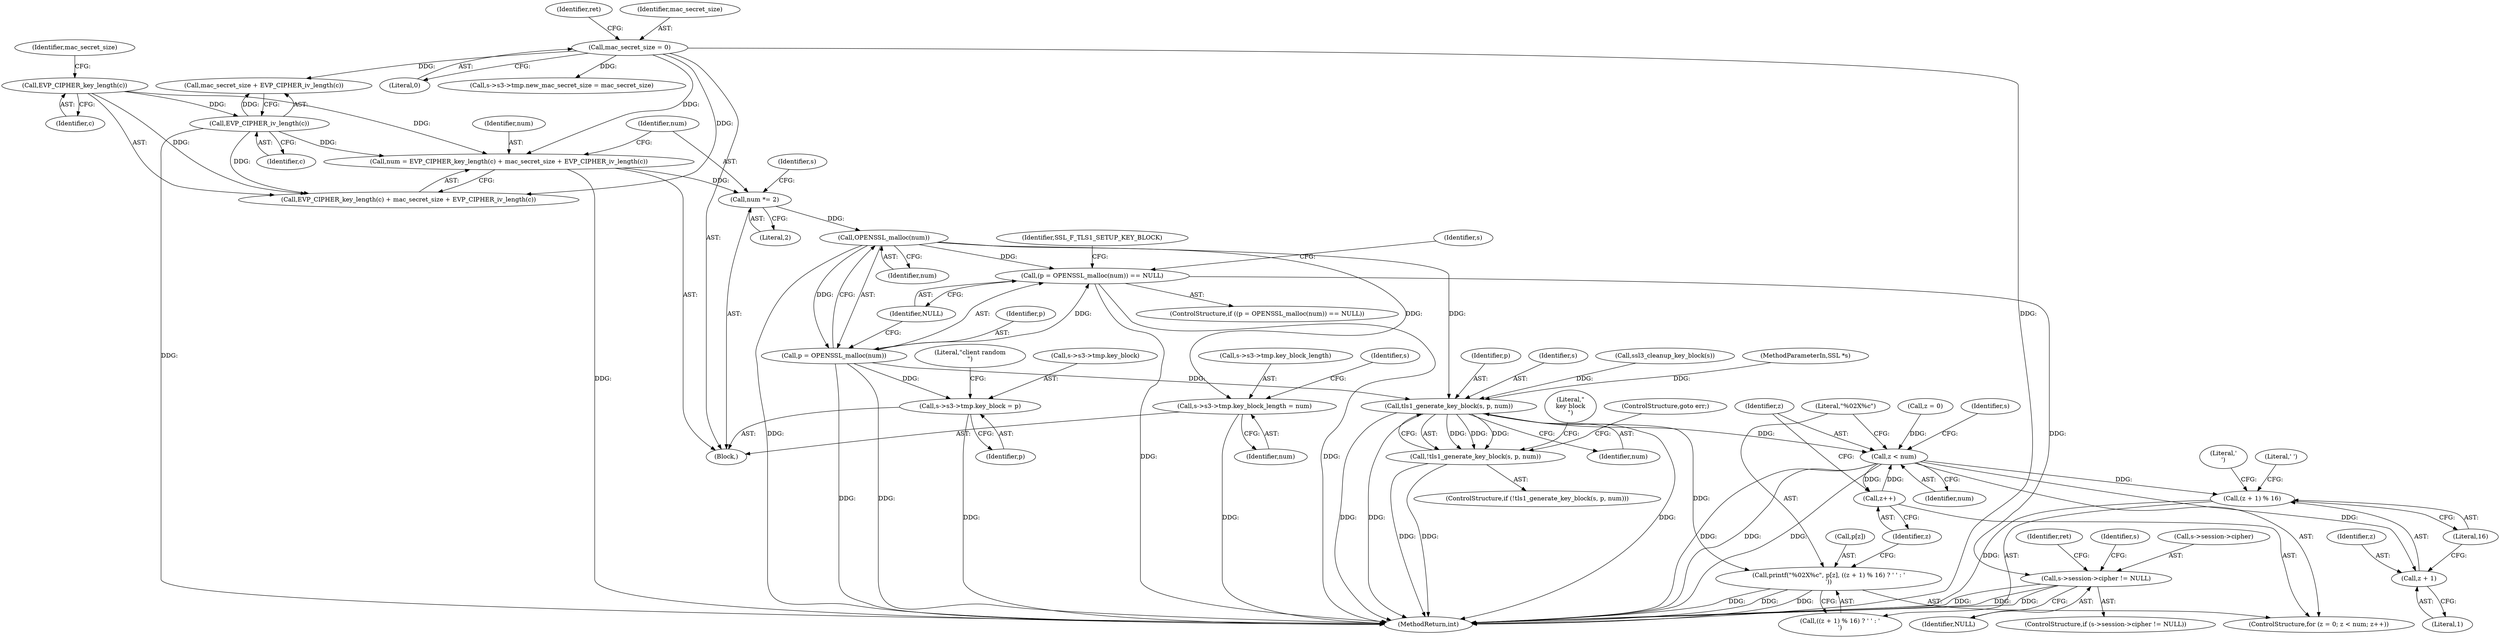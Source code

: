 digraph "0_openssl_4ad93618d26a3ea23d36ad5498ff4f59eff3a4d2_5@API" {
"1000212" [label="(Call,OPENSSL_malloc(num))"];
"1000203" [label="(Call,num *= 2)"];
"1000194" [label="(Call,num = EVP_CIPHER_key_length(c) + mac_secret_size + EVP_CIPHER_iv_length(c))"];
"1000197" [label="(Call,EVP_CIPHER_key_length(c))"];
"1000114" [label="(Call,mac_secret_size = 0)"];
"1000201" [label="(Call,EVP_CIPHER_iv_length(c))"];
"1000209" [label="(Call,(p = OPENSSL_malloc(num)) == NULL)"];
"1000389" [label="(Call,s->session->cipher != NULL)"];
"1000210" [label="(Call,p = OPENSSL_malloc(num))"];
"1000229" [label="(Call,s->s3->tmp.key_block = p)"];
"1000334" [label="(Call,tls1_generate_key_block(s, p, num))"];
"1000333" [label="(Call,!tls1_generate_key_block(s, p, num))"];
"1000347" [label="(Call,z < num)"];
"1000350" [label="(Call,z++)"];
"1000358" [label="(Call,(z + 1) % 16)"];
"1000359" [label="(Call,z + 1)"];
"1000352" [label="(Call,printf(\"%02X%c\", p[z], ((z + 1) % 16) ? ' ' : '\n'))"];
"1000220" [label="(Call,s->s3->tmp.key_block_length = num)"];
"1000203" [label="(Call,num *= 2)"];
"1000335" [label="(Identifier,s)"];
"1000197" [label="(Call,EVP_CIPHER_key_length(c))"];
"1000352" [label="(Call,printf(\"%02X%c\", p[z], ((z + 1) % 16) ? ' ' : '\n'))"];
"1000103" [label="(Block,)"];
"1000344" [label="(Call,z = 0)"];
"1000205" [label="(Literal,2)"];
"1000332" [label="(ControlStructure,if (!tls1_generate_key_block(s, p, num)))"];
"1000348" [label="(Identifier,z)"];
"1000402" [label="(Identifier,s)"];
"1000239" [label="(Literal,\"client random\n\")"];
"1000334" [label="(Call,tls1_generate_key_block(s, p, num))"];
"1000210" [label="(Call,p = OPENSSL_malloc(num))"];
"1000206" [label="(Call,ssl3_cleanup_key_block(s))"];
"1000351" [label="(Identifier,z)"];
"1000358" [label="(Call,(z + 1) % 16)"];
"1000361" [label="(Literal,1)"];
"1000233" [label="(Identifier,s)"];
"1000202" [label="(Identifier,c)"];
"1000207" [label="(Identifier,s)"];
"1000354" [label="(Call,p[z])"];
"1000204" [label="(Identifier,num)"];
"1000359" [label="(Call,z + 1)"];
"1000362" [label="(Literal,16)"];
"1000213" [label="(Identifier,num)"];
"1000347" [label="(Call,z < num)"];
"1000116" [label="(Literal,0)"];
"1000194" [label="(Call,num = EVP_CIPHER_key_length(c) + mac_secret_size + EVP_CIPHER_iv_length(c))"];
"1000185" [label="(Call,s->s3->tmp.new_mac_secret_size = mac_secret_size)"];
"1000395" [label="(Identifier,NULL)"];
"1000229" [label="(Call,s->s3->tmp.key_block = p)"];
"1000102" [label="(MethodParameterIn,SSL *s)"];
"1000237" [label="(Identifier,p)"];
"1000389" [label="(Call,s->session->cipher != NULL)"];
"1000340" [label="(Literal,\"\nkey block\n\")"];
"1000198" [label="(Identifier,c)"];
"1000353" [label="(Literal,\"%02X%c\")"];
"1000228" [label="(Identifier,num)"];
"1000363" [label="(Literal,' ')"];
"1000360" [label="(Identifier,z)"];
"1000201" [label="(Call,EVP_CIPHER_iv_length(c))"];
"1000221" [label="(Call,s->s3->tmp.key_block_length)"];
"1000338" [label="(ControlStructure,goto err;)"];
"1000200" [label="(Identifier,mac_secret_size)"];
"1000199" [label="(Call,mac_secret_size + EVP_CIPHER_iv_length(c))"];
"1000337" [label="(Identifier,num)"];
"1000208" [label="(ControlStructure,if ((p = OPENSSL_malloc(num)) == NULL))"];
"1000336" [label="(Identifier,p)"];
"1000357" [label="(Call,((z + 1) % 16) ? ' ' : '\n')"];
"1000119" [label="(Identifier,ret)"];
"1000195" [label="(Identifier,num)"];
"1000212" [label="(Call,OPENSSL_malloc(num))"];
"1000437" [label="(MethodReturn,int)"];
"1000224" [label="(Identifier,s)"];
"1000390" [label="(Call,s->session->cipher)"];
"1000230" [label="(Call,s->s3->tmp.key_block)"];
"1000220" [label="(Call,s->s3->tmp.key_block_length = num)"];
"1000364" [label="(Literal,'\n')"];
"1000217" [label="(Identifier,SSL_F_TLS1_SETUP_KEY_BLOCK)"];
"1000115" [label="(Identifier,mac_secret_size)"];
"1000388" [label="(ControlStructure,if (s->session->cipher != NULL))"];
"1000333" [label="(Call,!tls1_generate_key_block(s, p, num))"];
"1000343" [label="(ControlStructure,for (z = 0; z < num; z++))"];
"1000349" [label="(Identifier,num)"];
"1000211" [label="(Identifier,p)"];
"1000350" [label="(Call,z++)"];
"1000209" [label="(Call,(p = OPENSSL_malloc(num)) == NULL)"];
"1000214" [label="(Identifier,NULL)"];
"1000432" [label="(Identifier,ret)"];
"1000114" [label="(Call,mac_secret_size = 0)"];
"1000370" [label="(Identifier,s)"];
"1000196" [label="(Call,EVP_CIPHER_key_length(c) + mac_secret_size + EVP_CIPHER_iv_length(c))"];
"1000212" -> "1000210"  [label="AST: "];
"1000212" -> "1000213"  [label="CFG: "];
"1000213" -> "1000212"  [label="AST: "];
"1000210" -> "1000212"  [label="CFG: "];
"1000212" -> "1000437"  [label="DDG: "];
"1000212" -> "1000209"  [label="DDG: "];
"1000212" -> "1000210"  [label="DDG: "];
"1000203" -> "1000212"  [label="DDG: "];
"1000212" -> "1000220"  [label="DDG: "];
"1000212" -> "1000334"  [label="DDG: "];
"1000203" -> "1000103"  [label="AST: "];
"1000203" -> "1000205"  [label="CFG: "];
"1000204" -> "1000203"  [label="AST: "];
"1000205" -> "1000203"  [label="AST: "];
"1000207" -> "1000203"  [label="CFG: "];
"1000194" -> "1000203"  [label="DDG: "];
"1000194" -> "1000103"  [label="AST: "];
"1000194" -> "1000196"  [label="CFG: "];
"1000195" -> "1000194"  [label="AST: "];
"1000196" -> "1000194"  [label="AST: "];
"1000204" -> "1000194"  [label="CFG: "];
"1000194" -> "1000437"  [label="DDG: "];
"1000197" -> "1000194"  [label="DDG: "];
"1000114" -> "1000194"  [label="DDG: "];
"1000201" -> "1000194"  [label="DDG: "];
"1000197" -> "1000196"  [label="AST: "];
"1000197" -> "1000198"  [label="CFG: "];
"1000198" -> "1000197"  [label="AST: "];
"1000200" -> "1000197"  [label="CFG: "];
"1000197" -> "1000196"  [label="DDG: "];
"1000197" -> "1000201"  [label="DDG: "];
"1000114" -> "1000103"  [label="AST: "];
"1000114" -> "1000116"  [label="CFG: "];
"1000115" -> "1000114"  [label="AST: "];
"1000116" -> "1000114"  [label="AST: "];
"1000119" -> "1000114"  [label="CFG: "];
"1000114" -> "1000437"  [label="DDG: "];
"1000114" -> "1000185"  [label="DDG: "];
"1000114" -> "1000196"  [label="DDG: "];
"1000114" -> "1000199"  [label="DDG: "];
"1000201" -> "1000199"  [label="AST: "];
"1000201" -> "1000202"  [label="CFG: "];
"1000202" -> "1000201"  [label="AST: "];
"1000199" -> "1000201"  [label="CFG: "];
"1000201" -> "1000437"  [label="DDG: "];
"1000201" -> "1000196"  [label="DDG: "];
"1000201" -> "1000199"  [label="DDG: "];
"1000209" -> "1000208"  [label="AST: "];
"1000209" -> "1000214"  [label="CFG: "];
"1000210" -> "1000209"  [label="AST: "];
"1000214" -> "1000209"  [label="AST: "];
"1000217" -> "1000209"  [label="CFG: "];
"1000224" -> "1000209"  [label="CFG: "];
"1000209" -> "1000437"  [label="DDG: "];
"1000209" -> "1000437"  [label="DDG: "];
"1000210" -> "1000209"  [label="DDG: "];
"1000209" -> "1000389"  [label="DDG: "];
"1000389" -> "1000388"  [label="AST: "];
"1000389" -> "1000395"  [label="CFG: "];
"1000390" -> "1000389"  [label="AST: "];
"1000395" -> "1000389"  [label="AST: "];
"1000402" -> "1000389"  [label="CFG: "];
"1000432" -> "1000389"  [label="CFG: "];
"1000389" -> "1000437"  [label="DDG: "];
"1000389" -> "1000437"  [label="DDG: "];
"1000389" -> "1000437"  [label="DDG: "];
"1000211" -> "1000210"  [label="AST: "];
"1000214" -> "1000210"  [label="CFG: "];
"1000210" -> "1000437"  [label="DDG: "];
"1000210" -> "1000437"  [label="DDG: "];
"1000210" -> "1000229"  [label="DDG: "];
"1000210" -> "1000334"  [label="DDG: "];
"1000229" -> "1000103"  [label="AST: "];
"1000229" -> "1000237"  [label="CFG: "];
"1000230" -> "1000229"  [label="AST: "];
"1000237" -> "1000229"  [label="AST: "];
"1000239" -> "1000229"  [label="CFG: "];
"1000229" -> "1000437"  [label="DDG: "];
"1000334" -> "1000333"  [label="AST: "];
"1000334" -> "1000337"  [label="CFG: "];
"1000335" -> "1000334"  [label="AST: "];
"1000336" -> "1000334"  [label="AST: "];
"1000337" -> "1000334"  [label="AST: "];
"1000333" -> "1000334"  [label="CFG: "];
"1000334" -> "1000437"  [label="DDG: "];
"1000334" -> "1000437"  [label="DDG: "];
"1000334" -> "1000437"  [label="DDG: "];
"1000334" -> "1000333"  [label="DDG: "];
"1000334" -> "1000333"  [label="DDG: "];
"1000334" -> "1000333"  [label="DDG: "];
"1000206" -> "1000334"  [label="DDG: "];
"1000102" -> "1000334"  [label="DDG: "];
"1000334" -> "1000347"  [label="DDG: "];
"1000334" -> "1000352"  [label="DDG: "];
"1000333" -> "1000332"  [label="AST: "];
"1000338" -> "1000333"  [label="CFG: "];
"1000340" -> "1000333"  [label="CFG: "];
"1000333" -> "1000437"  [label="DDG: "];
"1000333" -> "1000437"  [label="DDG: "];
"1000347" -> "1000343"  [label="AST: "];
"1000347" -> "1000349"  [label="CFG: "];
"1000348" -> "1000347"  [label="AST: "];
"1000349" -> "1000347"  [label="AST: "];
"1000353" -> "1000347"  [label="CFG: "];
"1000370" -> "1000347"  [label="CFG: "];
"1000347" -> "1000437"  [label="DDG: "];
"1000347" -> "1000437"  [label="DDG: "];
"1000347" -> "1000437"  [label="DDG: "];
"1000350" -> "1000347"  [label="DDG: "];
"1000344" -> "1000347"  [label="DDG: "];
"1000347" -> "1000350"  [label="DDG: "];
"1000347" -> "1000358"  [label="DDG: "];
"1000347" -> "1000359"  [label="DDG: "];
"1000350" -> "1000343"  [label="AST: "];
"1000350" -> "1000351"  [label="CFG: "];
"1000351" -> "1000350"  [label="AST: "];
"1000348" -> "1000350"  [label="CFG: "];
"1000358" -> "1000357"  [label="AST: "];
"1000358" -> "1000362"  [label="CFG: "];
"1000359" -> "1000358"  [label="AST: "];
"1000362" -> "1000358"  [label="AST: "];
"1000363" -> "1000358"  [label="CFG: "];
"1000364" -> "1000358"  [label="CFG: "];
"1000358" -> "1000437"  [label="DDG: "];
"1000359" -> "1000361"  [label="CFG: "];
"1000360" -> "1000359"  [label="AST: "];
"1000361" -> "1000359"  [label="AST: "];
"1000362" -> "1000359"  [label="CFG: "];
"1000352" -> "1000343"  [label="AST: "];
"1000352" -> "1000357"  [label="CFG: "];
"1000353" -> "1000352"  [label="AST: "];
"1000354" -> "1000352"  [label="AST: "];
"1000357" -> "1000352"  [label="AST: "];
"1000351" -> "1000352"  [label="CFG: "];
"1000352" -> "1000437"  [label="DDG: "];
"1000352" -> "1000437"  [label="DDG: "];
"1000352" -> "1000437"  [label="DDG: "];
"1000220" -> "1000103"  [label="AST: "];
"1000220" -> "1000228"  [label="CFG: "];
"1000221" -> "1000220"  [label="AST: "];
"1000228" -> "1000220"  [label="AST: "];
"1000233" -> "1000220"  [label="CFG: "];
"1000220" -> "1000437"  [label="DDG: "];
}

